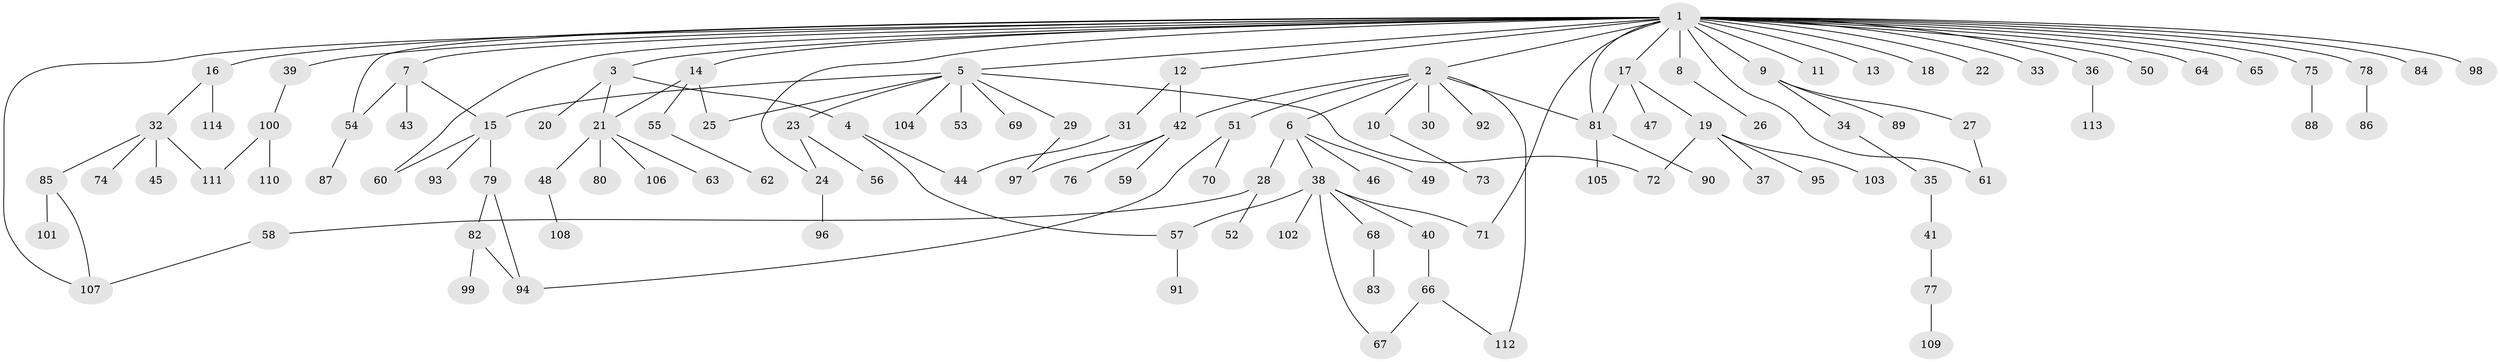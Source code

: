 // coarse degree distribution, {31: 0.011363636363636364, 9: 0.011363636363636364, 4: 0.06818181818181818, 8: 0.011363636363636364, 6: 0.03409090909090909, 3: 0.06818181818181818, 2: 0.20454545454545456, 1: 0.5454545454545454, 5: 0.022727272727272728, 7: 0.022727272727272728}
// Generated by graph-tools (version 1.1) at 2025/23/03/03/25 07:23:49]
// undirected, 114 vertices, 135 edges
graph export_dot {
graph [start="1"]
  node [color=gray90,style=filled];
  1;
  2;
  3;
  4;
  5;
  6;
  7;
  8;
  9;
  10;
  11;
  12;
  13;
  14;
  15;
  16;
  17;
  18;
  19;
  20;
  21;
  22;
  23;
  24;
  25;
  26;
  27;
  28;
  29;
  30;
  31;
  32;
  33;
  34;
  35;
  36;
  37;
  38;
  39;
  40;
  41;
  42;
  43;
  44;
  45;
  46;
  47;
  48;
  49;
  50;
  51;
  52;
  53;
  54;
  55;
  56;
  57;
  58;
  59;
  60;
  61;
  62;
  63;
  64;
  65;
  66;
  67;
  68;
  69;
  70;
  71;
  72;
  73;
  74;
  75;
  76;
  77;
  78;
  79;
  80;
  81;
  82;
  83;
  84;
  85;
  86;
  87;
  88;
  89;
  90;
  91;
  92;
  93;
  94;
  95;
  96;
  97;
  98;
  99;
  100;
  101;
  102;
  103;
  104;
  105;
  106;
  107;
  108;
  109;
  110;
  111;
  112;
  113;
  114;
  1 -- 2;
  1 -- 3;
  1 -- 5;
  1 -- 7;
  1 -- 8;
  1 -- 9;
  1 -- 11;
  1 -- 12;
  1 -- 13;
  1 -- 14;
  1 -- 16;
  1 -- 17;
  1 -- 18;
  1 -- 22;
  1 -- 24;
  1 -- 33;
  1 -- 36;
  1 -- 39;
  1 -- 50;
  1 -- 54;
  1 -- 60;
  1 -- 61;
  1 -- 64;
  1 -- 65;
  1 -- 71;
  1 -- 75;
  1 -- 78;
  1 -- 81;
  1 -- 84;
  1 -- 98;
  1 -- 107;
  2 -- 6;
  2 -- 10;
  2 -- 30;
  2 -- 42;
  2 -- 51;
  2 -- 81;
  2 -- 92;
  2 -- 112;
  3 -- 4;
  3 -- 20;
  3 -- 21;
  4 -- 44;
  4 -- 57;
  5 -- 15;
  5 -- 23;
  5 -- 25;
  5 -- 29;
  5 -- 53;
  5 -- 69;
  5 -- 72;
  5 -- 104;
  6 -- 28;
  6 -- 38;
  6 -- 46;
  6 -- 49;
  7 -- 15;
  7 -- 43;
  7 -- 54;
  8 -- 26;
  9 -- 27;
  9 -- 34;
  9 -- 89;
  10 -- 73;
  12 -- 31;
  12 -- 42;
  14 -- 21;
  14 -- 25;
  14 -- 55;
  15 -- 60;
  15 -- 79;
  15 -- 93;
  16 -- 32;
  16 -- 114;
  17 -- 19;
  17 -- 47;
  17 -- 81;
  19 -- 37;
  19 -- 72;
  19 -- 95;
  19 -- 103;
  21 -- 48;
  21 -- 63;
  21 -- 80;
  21 -- 106;
  23 -- 24;
  23 -- 56;
  24 -- 96;
  27 -- 61;
  28 -- 52;
  28 -- 58;
  29 -- 97;
  31 -- 44;
  32 -- 45;
  32 -- 74;
  32 -- 85;
  32 -- 111;
  34 -- 35;
  35 -- 41;
  36 -- 113;
  38 -- 40;
  38 -- 57;
  38 -- 67;
  38 -- 68;
  38 -- 71;
  38 -- 102;
  39 -- 100;
  40 -- 66;
  41 -- 77;
  42 -- 59;
  42 -- 76;
  42 -- 97;
  48 -- 108;
  51 -- 70;
  51 -- 94;
  54 -- 87;
  55 -- 62;
  57 -- 91;
  58 -- 107;
  66 -- 67;
  66 -- 112;
  68 -- 83;
  75 -- 88;
  77 -- 109;
  78 -- 86;
  79 -- 82;
  79 -- 94;
  81 -- 90;
  81 -- 105;
  82 -- 94;
  82 -- 99;
  85 -- 101;
  85 -- 107;
  100 -- 110;
  100 -- 111;
}
